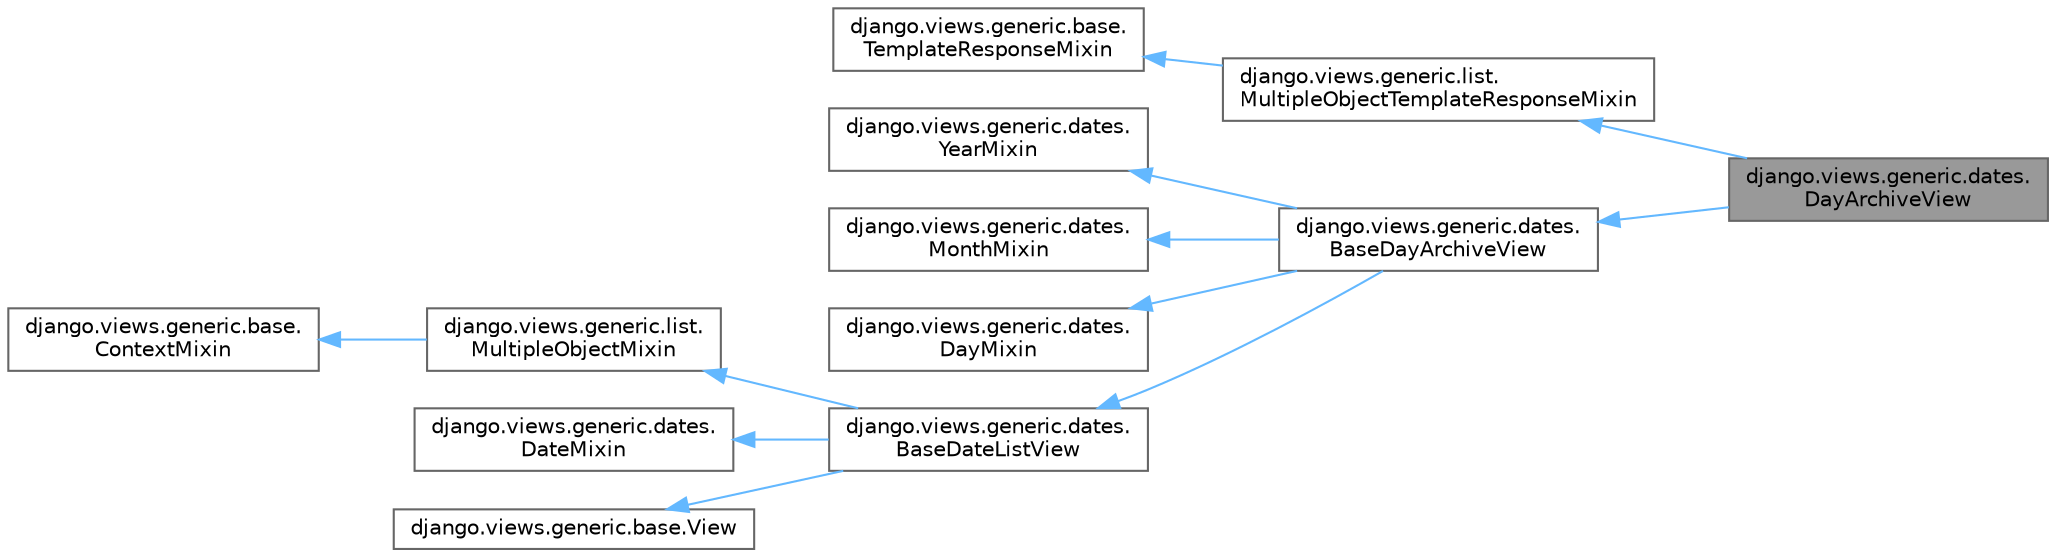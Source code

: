 digraph "django.views.generic.dates.DayArchiveView"
{
 // LATEX_PDF_SIZE
  bgcolor="transparent";
  edge [fontname=Helvetica,fontsize=10,labelfontname=Helvetica,labelfontsize=10];
  node [fontname=Helvetica,fontsize=10,shape=box,height=0.2,width=0.4];
  rankdir="LR";
  Node1 [id="Node000001",label="django.views.generic.dates.\lDayArchiveView",height=0.2,width=0.4,color="gray40", fillcolor="grey60", style="filled", fontcolor="black",tooltip=" "];
  Node2 -> Node1 [id="edge12_Node000001_Node000002",dir="back",color="steelblue1",style="solid",tooltip=" "];
  Node2 [id="Node000002",label="django.views.generic.list.\lMultipleObjectTemplateResponseMixin",height=0.2,width=0.4,color="gray40", fillcolor="white", style="filled",URL="$classdjango_1_1views_1_1generic_1_1list_1_1MultipleObjectTemplateResponseMixin.html",tooltip=" "];
  Node3 -> Node2 [id="edge13_Node000002_Node000003",dir="back",color="steelblue1",style="solid",tooltip=" "];
  Node3 [id="Node000003",label="django.views.generic.base.\lTemplateResponseMixin",height=0.2,width=0.4,color="gray40", fillcolor="white", style="filled",URL="$classdjango_1_1views_1_1generic_1_1base_1_1TemplateResponseMixin.html",tooltip=" "];
  Node4 -> Node1 [id="edge14_Node000001_Node000004",dir="back",color="steelblue1",style="solid",tooltip=" "];
  Node4 [id="Node000004",label="django.views.generic.dates.\lBaseDayArchiveView",height=0.2,width=0.4,color="gray40", fillcolor="white", style="filled",URL="$classdjango_1_1views_1_1generic_1_1dates_1_1BaseDayArchiveView.html",tooltip=" "];
  Node5 -> Node4 [id="edge15_Node000004_Node000005",dir="back",color="steelblue1",style="solid",tooltip=" "];
  Node5 [id="Node000005",label="django.views.generic.dates.\lYearMixin",height=0.2,width=0.4,color="gray40", fillcolor="white", style="filled",URL="$classdjango_1_1views_1_1generic_1_1dates_1_1YearMixin.html",tooltip=" "];
  Node6 -> Node4 [id="edge16_Node000004_Node000006",dir="back",color="steelblue1",style="solid",tooltip=" "];
  Node6 [id="Node000006",label="django.views.generic.dates.\lMonthMixin",height=0.2,width=0.4,color="gray40", fillcolor="white", style="filled",URL="$classdjango_1_1views_1_1generic_1_1dates_1_1MonthMixin.html",tooltip=" "];
  Node7 -> Node4 [id="edge17_Node000004_Node000007",dir="back",color="steelblue1",style="solid",tooltip=" "];
  Node7 [id="Node000007",label="django.views.generic.dates.\lDayMixin",height=0.2,width=0.4,color="gray40", fillcolor="white", style="filled",URL="$classdjango_1_1views_1_1generic_1_1dates_1_1DayMixin.html",tooltip=" "];
  Node8 -> Node4 [id="edge18_Node000004_Node000008",dir="back",color="steelblue1",style="solid",tooltip=" "];
  Node8 [id="Node000008",label="django.views.generic.dates.\lBaseDateListView",height=0.2,width=0.4,color="gray40", fillcolor="white", style="filled",URL="$classdjango_1_1views_1_1generic_1_1dates_1_1BaseDateListView.html",tooltip=" "];
  Node9 -> Node8 [id="edge19_Node000008_Node000009",dir="back",color="steelblue1",style="solid",tooltip=" "];
  Node9 [id="Node000009",label="django.views.generic.list.\lMultipleObjectMixin",height=0.2,width=0.4,color="gray40", fillcolor="white", style="filled",URL="$classdjango_1_1views_1_1generic_1_1list_1_1MultipleObjectMixin.html",tooltip=" "];
  Node10 -> Node9 [id="edge20_Node000009_Node000010",dir="back",color="steelblue1",style="solid",tooltip=" "];
  Node10 [id="Node000010",label="django.views.generic.base.\lContextMixin",height=0.2,width=0.4,color="gray40", fillcolor="white", style="filled",URL="$classdjango_1_1views_1_1generic_1_1base_1_1ContextMixin.html",tooltip=" "];
  Node11 -> Node8 [id="edge21_Node000008_Node000011",dir="back",color="steelblue1",style="solid",tooltip=" "];
  Node11 [id="Node000011",label="django.views.generic.dates.\lDateMixin",height=0.2,width=0.4,color="gray40", fillcolor="white", style="filled",URL="$classdjango_1_1views_1_1generic_1_1dates_1_1DateMixin.html",tooltip=" "];
  Node12 -> Node8 [id="edge22_Node000008_Node000012",dir="back",color="steelblue1",style="solid",tooltip=" "];
  Node12 [id="Node000012",label="django.views.generic.base.View",height=0.2,width=0.4,color="gray40", fillcolor="white", style="filled",URL="$classdjango_1_1views_1_1generic_1_1base_1_1View.html",tooltip=" "];
}
